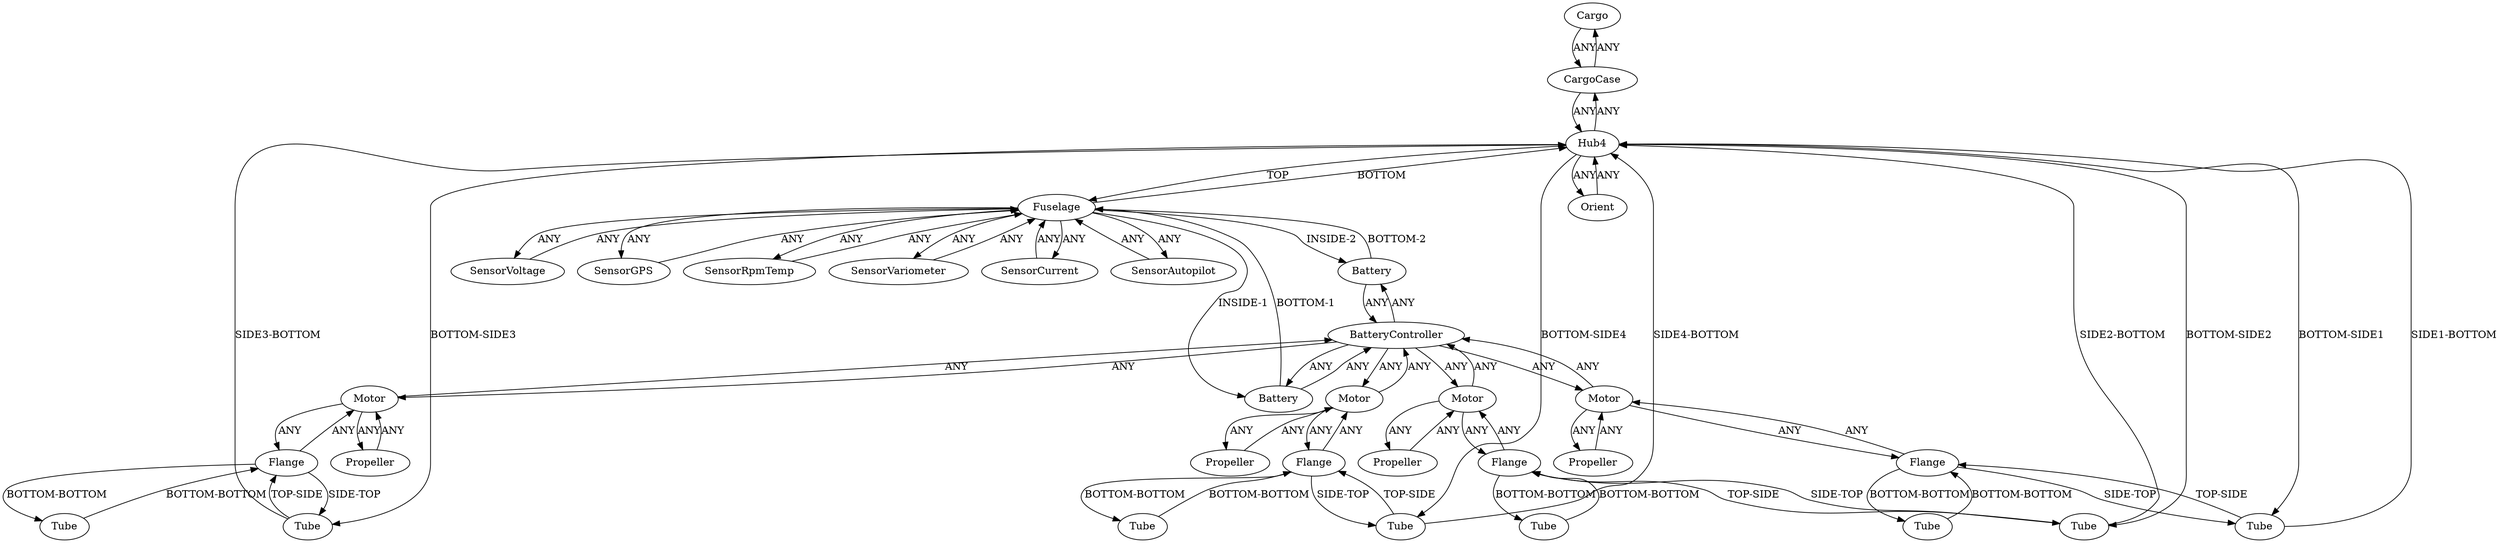 /* Created by igraph 0.10.2 */
digraph {
  0 [
    instance=Cargo_instance_1
    label=Cargo
  ];
  1 [
    instance=Battery_instance_1
    label=Battery
  ];
  2 [
    instance=SensorCurrent_instance_1
    label=SensorCurrent
  ];
  3 [
    instance=Fuselage_instance_1
    label=Fuselage
  ];
  4 [
    instance=Motor_instance_1
    label=Motor
  ];
  5 [
    instance=BatteryController_instance_1
    label=BatteryController
  ];
  6 [
    instance=Flange_instance_1
    label=Flange
  ];
  7 [
    instance=SensorAutopilot_instance_1
    label=SensorAutopilot
  ];
  8 [
    instance=Tube_instance_1
    label=Tube
  ];
  9 [
    instance=CargoCase_instance_1
    label=CargoCase
  ];
  10 [
    instance=Propeller_instance_1
    label=Propeller
  ];
  11 [
    instance=Hub4_instance_1
    label=Hub4
  ];
  12 [
    instance=Motor_instance_2
    label=Motor
  ];
  13 [
    instance=Tube_instance_2
    label=Tube
  ];
  14 [
    instance=Motor_instance_3
    label=Motor
  ];
  15 [
    instance=Propeller_instance_2
    label=Propeller
  ];
  16 [
    instance=Flange_instance_2
    label=Flange
  ];
  17 [
    instance=Tube_instance_3
    label=Tube
  ];
  18 [
    instance=Propeller_instance_3
    label=Propeller
  ];
  19 [
    instance=Flange_instance_3
    label=Flange
  ];
  20 [
    instance=Propeller_instance_4
    label=Propeller
  ];
  21 [
    instance=Battery_instance_2
    label=Battery
  ];
  22 [
    instance=SensorVariometer_instance_1
    label=SensorVariometer
  ];
  23 [
    instance=Orient
    label=Orient
  ];
  24 [
    instance=Tube_instance_4
    label=Tube
  ];
  25 [
    instance=Tube_instance_5
    label=Tube
  ];
  26 [
    instance=Tube_instance_6
    label=Tube
  ];
  27 [
    instance=Tube_instance_7
    label=Tube
  ];
  28 [
    instance=Flange_instance_4
    label=Flange
  ];
  29 [
    instance=Tube_instance_8
    label=Tube
  ];
  30 [
    instance=SensorVoltage_instance_1
    label=SensorVoltage
  ];
  31 [
    instance=Motor_instance_4
    label=Motor
  ];
  32 [
    instance=SensorGPS_instance_1
    label=SensorGPS
  ];
  33 [
    instance=SensorRpmTemp_instance_1
    label=SensorRpmTemp
  ];

  0 -> 9 [
    label=ANY
  ];
  1 -> 3 [
    label="BOTTOM-2"
  ];
  1 -> 5 [
    label=ANY
  ];
  2 -> 3 [
    label=ANY
  ];
  3 -> 22 [
    label=ANY
  ];
  3 -> 11 [
    label=BOTTOM
  ];
  3 -> 21 [
    label="INSIDE-1"
  ];
  3 -> 32 [
    label=ANY
  ];
  3 -> 1 [
    label="INSIDE-2"
  ];
  3 -> 7 [
    label=ANY
  ];
  3 -> 30 [
    label=ANY
  ];
  3 -> 33 [
    label=ANY
  ];
  3 -> 2 [
    label=ANY
  ];
  4 -> 5 [
    label=ANY
  ];
  4 -> 10 [
    label=ANY
  ];
  4 -> 16 [
    label=ANY
  ];
  5 -> 31 [
    label=ANY
  ];
  5 -> 1 [
    label=ANY
  ];
  5 -> 4 [
    label=ANY
  ];
  5 -> 12 [
    label=ANY
  ];
  5 -> 21 [
    label=ANY
  ];
  5 -> 14 [
    label=ANY
  ];
  6 -> 29 [
    label="SIDE-TOP"
  ];
  6 -> 25 [
    label="BOTTOM-BOTTOM"
  ];
  6 -> 14 [
    label=ANY
  ];
  7 -> 3 [
    label=ANY
  ];
  8 -> 28 [
    label="TOP-SIDE"
  ];
  8 -> 11 [
    label="SIDE4-BOTTOM"
  ];
  9 -> 11 [
    label=ANY
  ];
  9 -> 0 [
    label=ANY
  ];
  10 -> 4 [
    label=ANY
  ];
  11 -> 29 [
    label="BOTTOM-SIDE2"
  ];
  11 -> 23 [
    label=ANY
  ];
  11 -> 3 [
    label=TOP
  ];
  11 -> 9 [
    label=ANY
  ];
  11 -> 26 [
    label="BOTTOM-SIDE3"
  ];
  11 -> 13 [
    label="BOTTOM-SIDE1"
  ];
  11 -> 8 [
    label="BOTTOM-SIDE4"
  ];
  12 -> 15 [
    label=ANY
  ];
  12 -> 28 [
    label=ANY
  ];
  12 -> 5 [
    label=ANY
  ];
  13 -> 19 [
    label="TOP-SIDE"
  ];
  13 -> 11 [
    label="SIDE1-BOTTOM"
  ];
  14 -> 5 [
    label=ANY
  ];
  14 -> 6 [
    label=ANY
  ];
  14 -> 20 [
    label=ANY
  ];
  15 -> 12 [
    label=ANY
  ];
  16 -> 4 [
    label=ANY
  ];
  16 -> 26 [
    label="SIDE-TOP"
  ];
  16 -> 27 [
    label="BOTTOM-BOTTOM"
  ];
  17 -> 28 [
    label="BOTTOM-BOTTOM"
  ];
  18 -> 31 [
    label=ANY
  ];
  19 -> 31 [
    label=ANY
  ];
  19 -> 24 [
    label="BOTTOM-BOTTOM"
  ];
  19 -> 13 [
    label="SIDE-TOP"
  ];
  20 -> 14 [
    label=ANY
  ];
  21 -> 3 [
    label="BOTTOM-1"
  ];
  21 -> 5 [
    label=ANY
  ];
  22 -> 3 [
    label=ANY
  ];
  23 -> 11 [
    label=ANY
  ];
  24 -> 19 [
    label="BOTTOM-BOTTOM"
  ];
  25 -> 6 [
    label="BOTTOM-BOTTOM"
  ];
  26 -> 11 [
    label="SIDE3-BOTTOM"
  ];
  26 -> 16 [
    label="TOP-SIDE"
  ];
  27 -> 16 [
    label="BOTTOM-BOTTOM"
  ];
  28 -> 17 [
    label="BOTTOM-BOTTOM"
  ];
  28 -> 12 [
    label=ANY
  ];
  28 -> 8 [
    label="SIDE-TOP"
  ];
  29 -> 6 [
    label="TOP-SIDE"
  ];
  29 -> 11 [
    label="SIDE2-BOTTOM"
  ];
  30 -> 3 [
    label=ANY
  ];
  31 -> 19 [
    label=ANY
  ];
  31 -> 18 [
    label=ANY
  ];
  31 -> 5 [
    label=ANY
  ];
  32 -> 3 [
    label=ANY
  ];
  33 -> 3 [
    label=ANY
  ];
}
